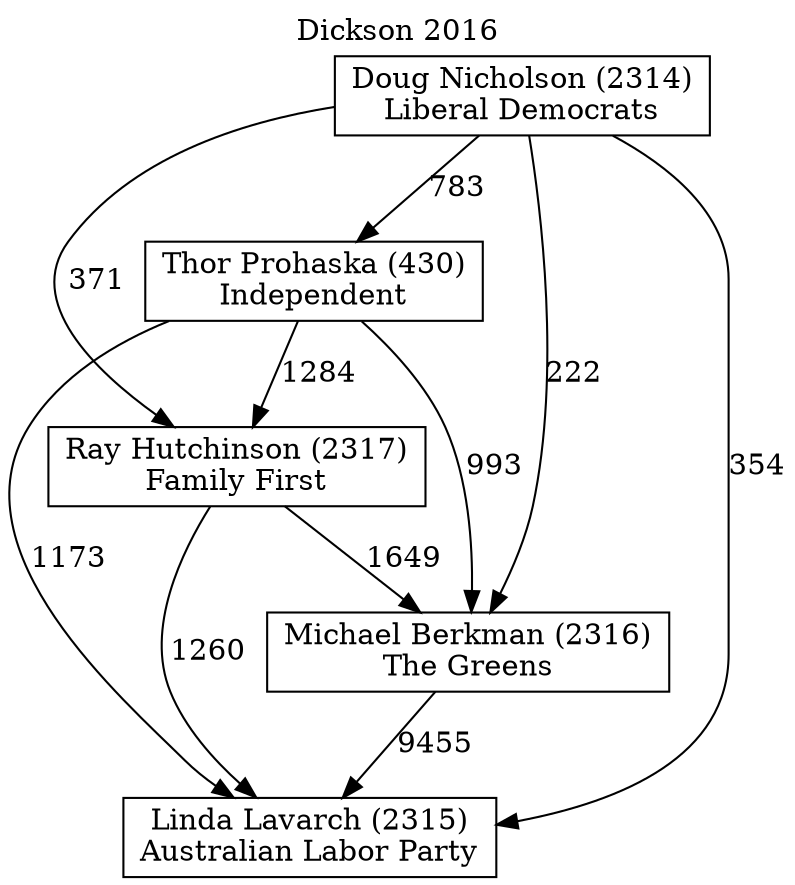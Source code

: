 // House preference flow
digraph "Linda Lavarch (2315)_Dickson_2016" {
	graph [label="Dickson 2016" labelloc=t mclimit=10]
	node [shape=box]
	"Linda Lavarch (2315)" [label="Linda Lavarch (2315)
Australian Labor Party"]
	"Michael Berkman (2316)" [label="Michael Berkman (2316)
The Greens"]
	"Ray Hutchinson (2317)" [label="Ray Hutchinson (2317)
Family First"]
	"Thor Prohaska (430)" [label="Thor Prohaska (430)
Independent"]
	"Doug Nicholson (2314)" [label="Doug Nicholson (2314)
Liberal Democrats"]
	"Michael Berkman (2316)" -> "Linda Lavarch (2315)" [label=9455]
	"Ray Hutchinson (2317)" -> "Michael Berkman (2316)" [label=1649]
	"Thor Prohaska (430)" -> "Ray Hutchinson (2317)" [label=1284]
	"Doug Nicholson (2314)" -> "Thor Prohaska (430)" [label=783]
	"Ray Hutchinson (2317)" -> "Linda Lavarch (2315)" [label=1260]
	"Thor Prohaska (430)" -> "Linda Lavarch (2315)" [label=1173]
	"Doug Nicholson (2314)" -> "Linda Lavarch (2315)" [label=354]
	"Doug Nicholson (2314)" -> "Ray Hutchinson (2317)" [label=371]
	"Thor Prohaska (430)" -> "Michael Berkman (2316)" [label=993]
	"Doug Nicholson (2314)" -> "Michael Berkman (2316)" [label=222]
}
